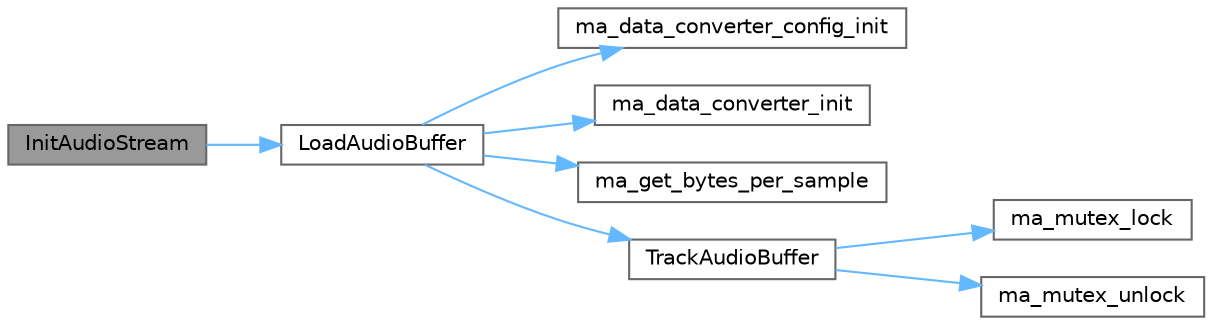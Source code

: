 digraph "InitAudioStream"
{
 // LATEX_PDF_SIZE
  bgcolor="transparent";
  edge [fontname=Helvetica,fontsize=10,labelfontname=Helvetica,labelfontsize=10];
  node [fontname=Helvetica,fontsize=10,shape=box,height=0.2,width=0.4];
  rankdir="LR";
  Node1 [id="Node000001",label="InitAudioStream",height=0.2,width=0.4,color="gray40", fillcolor="grey60", style="filled", fontcolor="black",tooltip=" "];
  Node1 -> Node2 [id="edge8_Node000001_Node000002",color="steelblue1",style="solid",tooltip=" "];
  Node2 [id="Node000002",label="LoadAudioBuffer",height=0.2,width=0.4,color="grey40", fillcolor="white", style="filled",URL="$_classes_2lib_2raudio_8c.html#aef1f0cc18e0345f8e7549fb70db0a983",tooltip=" "];
  Node2 -> Node3 [id="edge9_Node000002_Node000003",color="steelblue1",style="solid",tooltip=" "];
  Node3 [id="Node000003",label="ma_data_converter_config_init",height=0.2,width=0.4,color="grey40", fillcolor="white", style="filled",URL="$_classes_2lib_2external_2miniaudio_8h.html#a1529efd5e047dd771d0cac4e02cb4d2d",tooltip=" "];
  Node2 -> Node4 [id="edge10_Node000002_Node000004",color="steelblue1",style="solid",tooltip=" "];
  Node4 [id="Node000004",label="ma_data_converter_init",height=0.2,width=0.4,color="grey40", fillcolor="white", style="filled",URL="$_classes_2lib_2external_2miniaudio_8h.html#a47767e5f9282b2815b0acba980c8f8ce",tooltip=" "];
  Node2 -> Node5 [id="edge11_Node000002_Node000005",color="steelblue1",style="solid",tooltip=" "];
  Node5 [id="Node000005",label="ma_get_bytes_per_sample",height=0.2,width=0.4,color="grey40", fillcolor="white", style="filled",URL="$_classes_2lib_2external_2miniaudio_8h.html#a040b6692a7503d59188e69e9fb1fef5b",tooltip=" "];
  Node2 -> Node6 [id="edge12_Node000002_Node000006",color="steelblue1",style="solid",tooltip=" "];
  Node6 [id="Node000006",label="TrackAudioBuffer",height=0.2,width=0.4,color="grey40", fillcolor="white", style="filled",URL="$_classes_2lib_2raudio_8c.html#a912517d1d741f983893b3d5d5afd8c10",tooltip=" "];
  Node6 -> Node7 [id="edge13_Node000006_Node000007",color="steelblue1",style="solid",tooltip=" "];
  Node7 [id="Node000007",label="ma_mutex_lock",height=0.2,width=0.4,color="grey40", fillcolor="white", style="filled",URL="$_classes_2lib_2external_2miniaudio_8h.html#a5d8aeed0e717c641c352764709c32312",tooltip=" "];
  Node6 -> Node8 [id="edge14_Node000006_Node000008",color="steelblue1",style="solid",tooltip=" "];
  Node8 [id="Node000008",label="ma_mutex_unlock",height=0.2,width=0.4,color="grey40", fillcolor="white", style="filled",URL="$_classes_2lib_2external_2miniaudio_8h.html#a12009edd971099a6787441e140e0efef",tooltip=" "];
}
